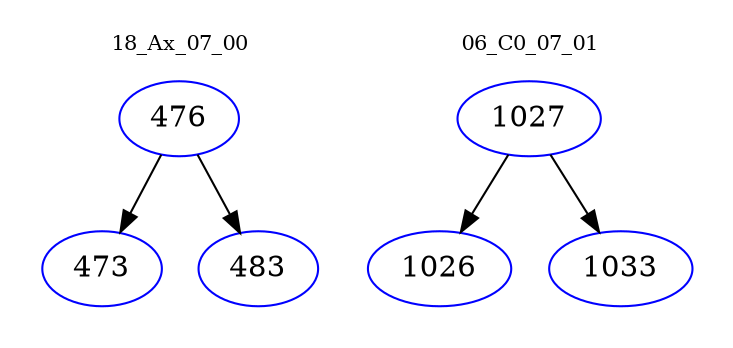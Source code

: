 digraph{
subgraph cluster_0 {
color = white
label = "18_Ax_07_00";
fontsize=10;
T0_476 [label="476", color="blue"]
T0_476 -> T0_473 [color="black"]
T0_473 [label="473", color="blue"]
T0_476 -> T0_483 [color="black"]
T0_483 [label="483", color="blue"]
}
subgraph cluster_1 {
color = white
label = "06_C0_07_01";
fontsize=10;
T1_1027 [label="1027", color="blue"]
T1_1027 -> T1_1026 [color="black"]
T1_1026 [label="1026", color="blue"]
T1_1027 -> T1_1033 [color="black"]
T1_1033 [label="1033", color="blue"]
}
}
